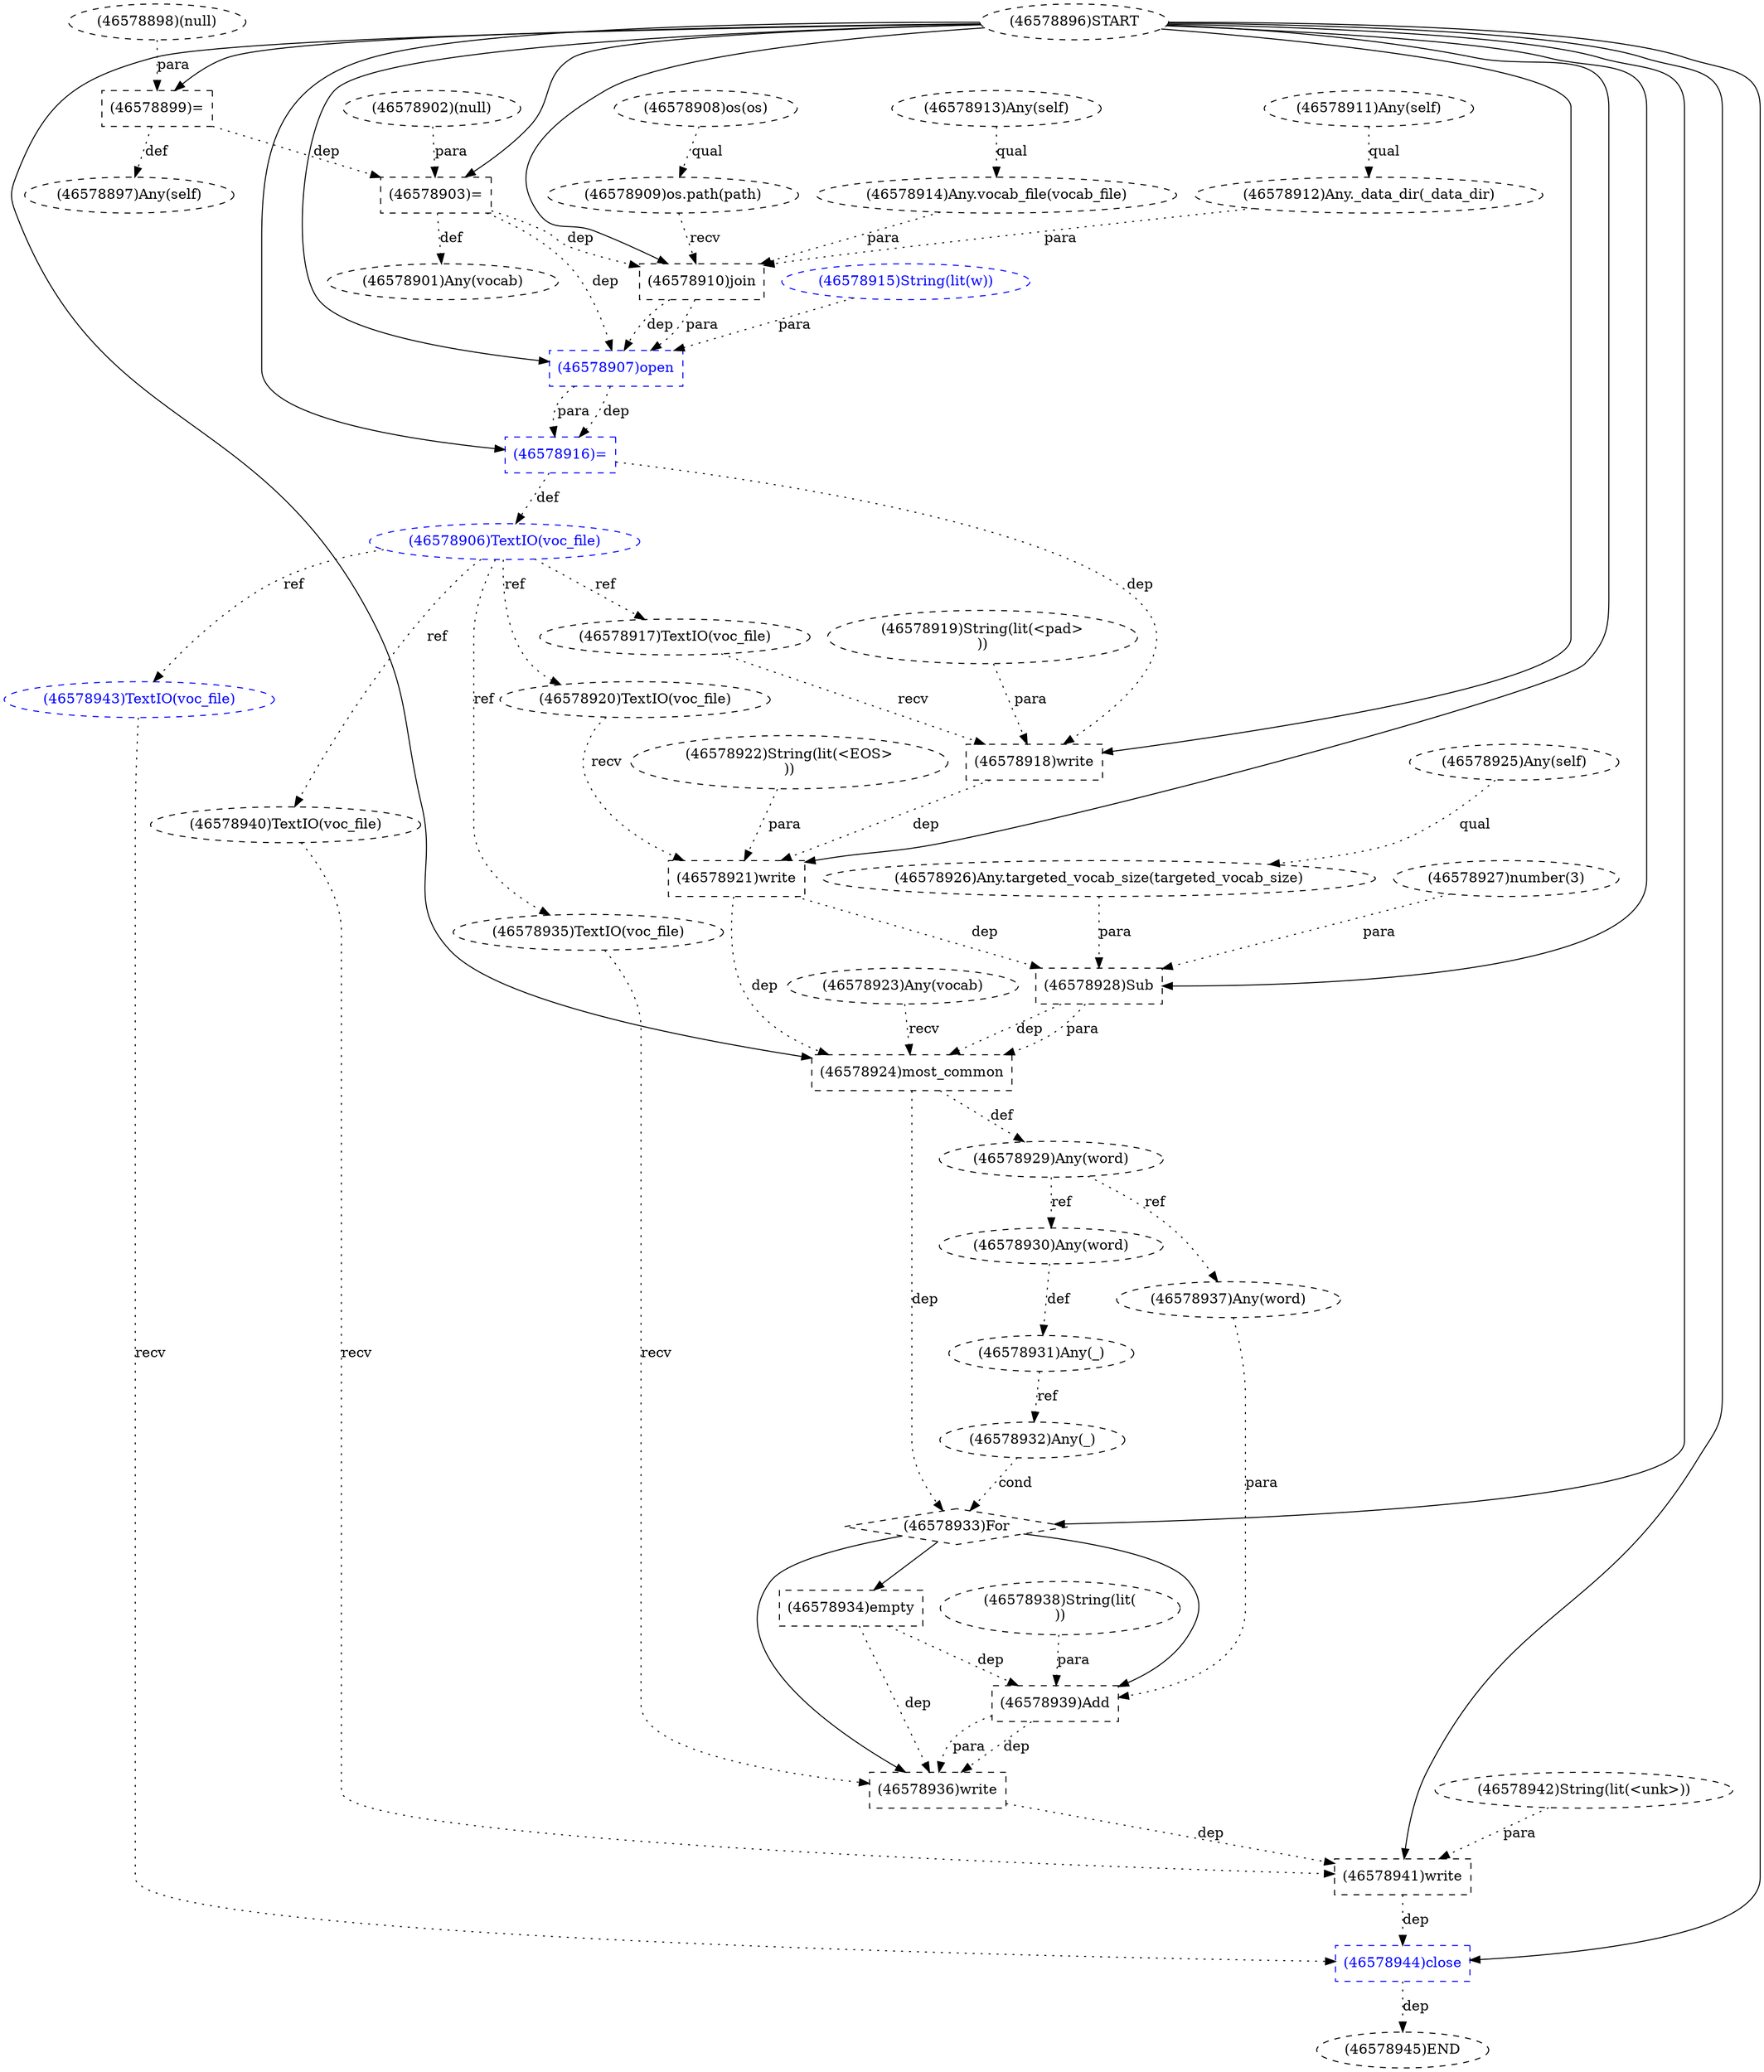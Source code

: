 digraph G {
1 [label="(46578914)Any.vocab_file(vocab_file)" shape=ellipse style=dashed]
2 [label="(46578918)write" shape=box style=dashed]
3 [label="(46578902)(null)" shape=ellipse style=dashed]
4 [label="(46578924)most_common" shape=box style=dashed]
5 [label="(46578932)Any(_)" shape=ellipse style=dashed]
6 [label="(46578912)Any._data_dir(_data_dir)" shape=ellipse style=dashed]
7 [label="(46578906)TextIO(voc_file)" shape=ellipse style=dashed color=blue fontcolor=blue]
8 [label="(46578940)TextIO(voc_file)" shape=ellipse style=dashed]
9 [label="(46578944)close" shape=box style=dashed color=blue fontcolor=blue]
10 [label="(46578915)String(lit(w))" shape=ellipse style=dashed color=blue fontcolor=blue]
11 [label="(46578923)Any(vocab)" shape=ellipse style=dashed]
12 [label="(46578931)Any(_)" shape=ellipse style=dashed]
13 [label="(46578896)START" style=dashed]
14 [label="(46578901)Any(vocab)" shape=ellipse style=dashed]
15 [label="(46578943)TextIO(voc_file)" shape=ellipse style=dashed color=blue fontcolor=blue]
16 [label="(46578921)write" shape=box style=dashed]
17 [label="(46578938)String(lit(
))" shape=ellipse style=dashed]
18 [label="(46578899)=" shape=box style=dashed]
19 [label="(46578917)TextIO(voc_file)" shape=ellipse style=dashed]
20 [label="(46578939)Add" shape=box style=dashed]
21 [label="(46578909)os.path(path)" shape=ellipse style=dashed]
22 [label="(46578936)write" shape=box style=dashed]
23 [label="(46578927)number(3)" shape=ellipse style=dashed]
24 [label="(46578928)Sub" shape=box style=dashed]
25 [label="(46578920)TextIO(voc_file)" shape=ellipse style=dashed]
26 [label="(46578929)Any(word)" shape=ellipse style=dashed]
27 [label="(46578913)Any(self)" shape=ellipse style=dashed]
28 [label="(46578925)Any(self)" shape=ellipse style=dashed]
29 [label="(46578897)Any(self)" shape=ellipse style=dashed]
30 [label="(46578945)END" style=dashed]
31 [label="(46578910)join" shape=box style=dashed]
32 [label="(46578941)write" shape=box style=dashed]
33 [label="(46578903)=" shape=box style=dashed]
34 [label="(46578916)=" shape=box style=dashed color=blue fontcolor=blue]
35 [label="(46578930)Any(word)" shape=ellipse style=dashed]
36 [label="(46578898)(null)" shape=ellipse style=dashed]
37 [label="(46578937)Any(word)" shape=ellipse style=dashed]
38 [label="(46578922)String(lit(<EOS>
))" shape=ellipse style=dashed]
39 [label="(46578908)os(os)" shape=ellipse style=dashed]
40 [label="(46578934)empty" shape=box style=dashed]
41 [label="(46578935)TextIO(voc_file)" shape=ellipse style=dashed]
42 [label="(46578907)open" shape=box style=dashed color=blue fontcolor=blue]
43 [label="(46578919)String(lit(<pad>
))" shape=ellipse style=dashed]
44 [label="(46578933)For" shape=diamond style=dashed]
45 [label="(46578942)String(lit(<unk>))" shape=ellipse style=dashed]
46 [label="(46578911)Any(self)" shape=ellipse style=dashed]
47 [label="(46578926)Any.targeted_vocab_size(targeted_vocab_size)" shape=ellipse style=dashed]
27 -> 1 [label="qual" style=dotted];
13 -> 2 [label="" style=solid];
19 -> 2 [label="recv" style=dotted];
43 -> 2 [label="para" style=dotted];
34 -> 2 [label="dep" style=dotted];
13 -> 4 [label="" style=solid];
11 -> 4 [label="recv" style=dotted];
24 -> 4 [label="dep" style=dotted];
24 -> 4 [label="para" style=dotted];
16 -> 4 [label="dep" style=dotted];
12 -> 5 [label="ref" style=dotted];
46 -> 6 [label="qual" style=dotted];
34 -> 7 [label="def" style=dotted];
7 -> 8 [label="ref" style=dotted];
13 -> 9 [label="" style=solid];
15 -> 9 [label="recv" style=dotted];
32 -> 9 [label="dep" style=dotted];
35 -> 12 [label="def" style=dotted];
33 -> 14 [label="def" style=dotted];
7 -> 15 [label="ref" style=dotted];
13 -> 16 [label="" style=solid];
25 -> 16 [label="recv" style=dotted];
38 -> 16 [label="para" style=dotted];
2 -> 16 [label="dep" style=dotted];
13 -> 18 [label="" style=solid];
36 -> 18 [label="para" style=dotted];
7 -> 19 [label="ref" style=dotted];
44 -> 20 [label="" style=solid];
37 -> 20 [label="para" style=dotted];
17 -> 20 [label="para" style=dotted];
40 -> 20 [label="dep" style=dotted];
39 -> 21 [label="qual" style=dotted];
44 -> 22 [label="" style=solid];
41 -> 22 [label="recv" style=dotted];
20 -> 22 [label="dep" style=dotted];
20 -> 22 [label="para" style=dotted];
40 -> 22 [label="dep" style=dotted];
13 -> 24 [label="" style=solid];
47 -> 24 [label="para" style=dotted];
23 -> 24 [label="para" style=dotted];
16 -> 24 [label="dep" style=dotted];
7 -> 25 [label="ref" style=dotted];
4 -> 26 [label="def" style=dotted];
18 -> 29 [label="def" style=dotted];
9 -> 30 [label="dep" style=dotted];
13 -> 31 [label="" style=solid];
21 -> 31 [label="recv" style=dotted];
6 -> 31 [label="para" style=dotted];
1 -> 31 [label="para" style=dotted];
33 -> 31 [label="dep" style=dotted];
13 -> 32 [label="" style=solid];
8 -> 32 [label="recv" style=dotted];
45 -> 32 [label="para" style=dotted];
22 -> 32 [label="dep" style=dotted];
13 -> 33 [label="" style=solid];
3 -> 33 [label="para" style=dotted];
18 -> 33 [label="dep" style=dotted];
13 -> 34 [label="" style=solid];
42 -> 34 [label="dep" style=dotted];
42 -> 34 [label="para" style=dotted];
26 -> 35 [label="ref" style=dotted];
26 -> 37 [label="ref" style=dotted];
44 -> 40 [label="" style=solid];
7 -> 41 [label="ref" style=dotted];
13 -> 42 [label="" style=solid];
31 -> 42 [label="dep" style=dotted];
31 -> 42 [label="para" style=dotted];
10 -> 42 [label="para" style=dotted];
33 -> 42 [label="dep" style=dotted];
13 -> 44 [label="" style=solid];
4 -> 44 [label="dep" style=dotted];
5 -> 44 [label="cond" style=dotted];
28 -> 47 [label="qual" style=dotted];
}